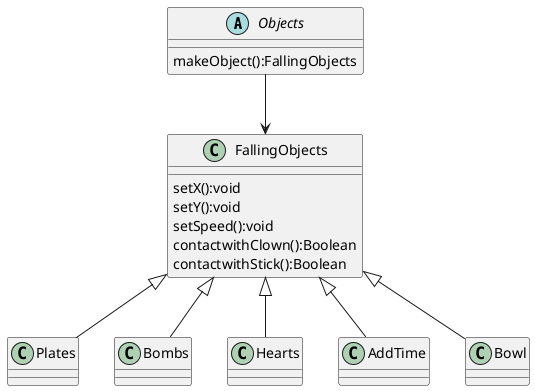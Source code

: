 @startuml Singelton

abstract class Objects{
    makeObject():FallingObjects
}

class FallingObjects{
    setX():void
    setY():void
    setSpeed():void
    contactwithClown():Boolean
    contactwithStick():Boolean
}

class Plates extends FallingObjects{

}

class Bombs extends FallingObjects{

}

class Hearts extends FallingObjects{

}

class AddTime extends FallingObjects{

}

class Bowl extends FallingObjects{

}
Objects --> FallingObjects


@enduml